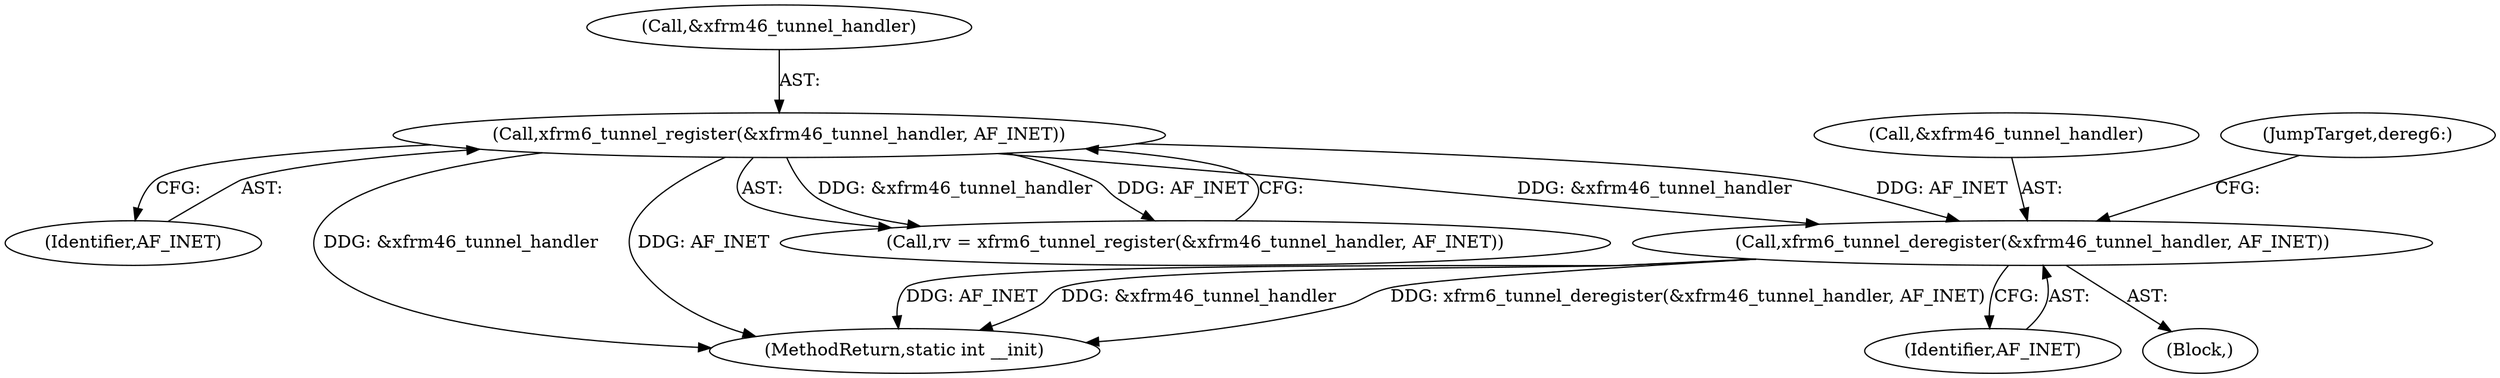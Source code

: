 digraph "1_linux_d5aa407f59f5b83d2c50ec88f5bf56d40f1f8978_3@del" {
"1000160" [label="(Call,xfrm6_tunnel_deregister(&xfrm46_tunnel_handler, AF_INET))"];
"1000128" [label="(Call,xfrm6_tunnel_register(&xfrm46_tunnel_handler, AF_INET))"];
"1000131" [label="(Identifier,AF_INET)"];
"1000102" [label="(Block,)"];
"1000177" [label="(MethodReturn,static int __init)"];
"1000126" [label="(Call,rv = xfrm6_tunnel_register(&xfrm46_tunnel_handler, AF_INET))"];
"1000161" [label="(Call,&xfrm46_tunnel_handler)"];
"1000160" [label="(Call,xfrm6_tunnel_deregister(&xfrm46_tunnel_handler, AF_INET))"];
"1000128" [label="(Call,xfrm6_tunnel_register(&xfrm46_tunnel_handler, AF_INET))"];
"1000164" [label="(JumpTarget,dereg6:)"];
"1000163" [label="(Identifier,AF_INET)"];
"1000129" [label="(Call,&xfrm46_tunnel_handler)"];
"1000160" -> "1000102"  [label="AST: "];
"1000160" -> "1000163"  [label="CFG: "];
"1000161" -> "1000160"  [label="AST: "];
"1000163" -> "1000160"  [label="AST: "];
"1000164" -> "1000160"  [label="CFG: "];
"1000160" -> "1000177"  [label="DDG: xfrm6_tunnel_deregister(&xfrm46_tunnel_handler, AF_INET)"];
"1000160" -> "1000177"  [label="DDG: AF_INET"];
"1000160" -> "1000177"  [label="DDG: &xfrm46_tunnel_handler"];
"1000128" -> "1000160"  [label="DDG: &xfrm46_tunnel_handler"];
"1000128" -> "1000160"  [label="DDG: AF_INET"];
"1000128" -> "1000126"  [label="AST: "];
"1000128" -> "1000131"  [label="CFG: "];
"1000129" -> "1000128"  [label="AST: "];
"1000131" -> "1000128"  [label="AST: "];
"1000126" -> "1000128"  [label="CFG: "];
"1000128" -> "1000177"  [label="DDG: &xfrm46_tunnel_handler"];
"1000128" -> "1000177"  [label="DDG: AF_INET"];
"1000128" -> "1000126"  [label="DDG: &xfrm46_tunnel_handler"];
"1000128" -> "1000126"  [label="DDG: AF_INET"];
}

